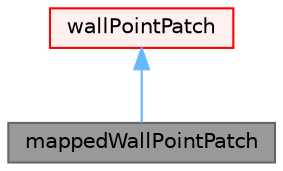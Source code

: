digraph "mappedWallPointPatch"
{
 // LATEX_PDF_SIZE
  bgcolor="transparent";
  edge [fontname=Helvetica,fontsize=10,labelfontname=Helvetica,labelfontsize=10];
  node [fontname=Helvetica,fontsize=10,shape=box,height=0.2,width=0.4];
  Node1 [id="Node000001",label="mappedWallPointPatch",height=0.2,width=0.4,color="gray40", fillcolor="grey60", style="filled", fontcolor="black",tooltip="mappedWallPointPatch patch."];
  Node2 -> Node1 [id="edge1_Node000001_Node000002",dir="back",color="steelblue1",style="solid",tooltip=" "];
  Node2 [id="Node000002",label="wallPointPatch",height=0.2,width=0.4,color="red", fillcolor="#FFF0F0", style="filled",URL="$classFoam_1_1wallPointPatch.html",tooltip="Foam::wallPointPatch."];
}
